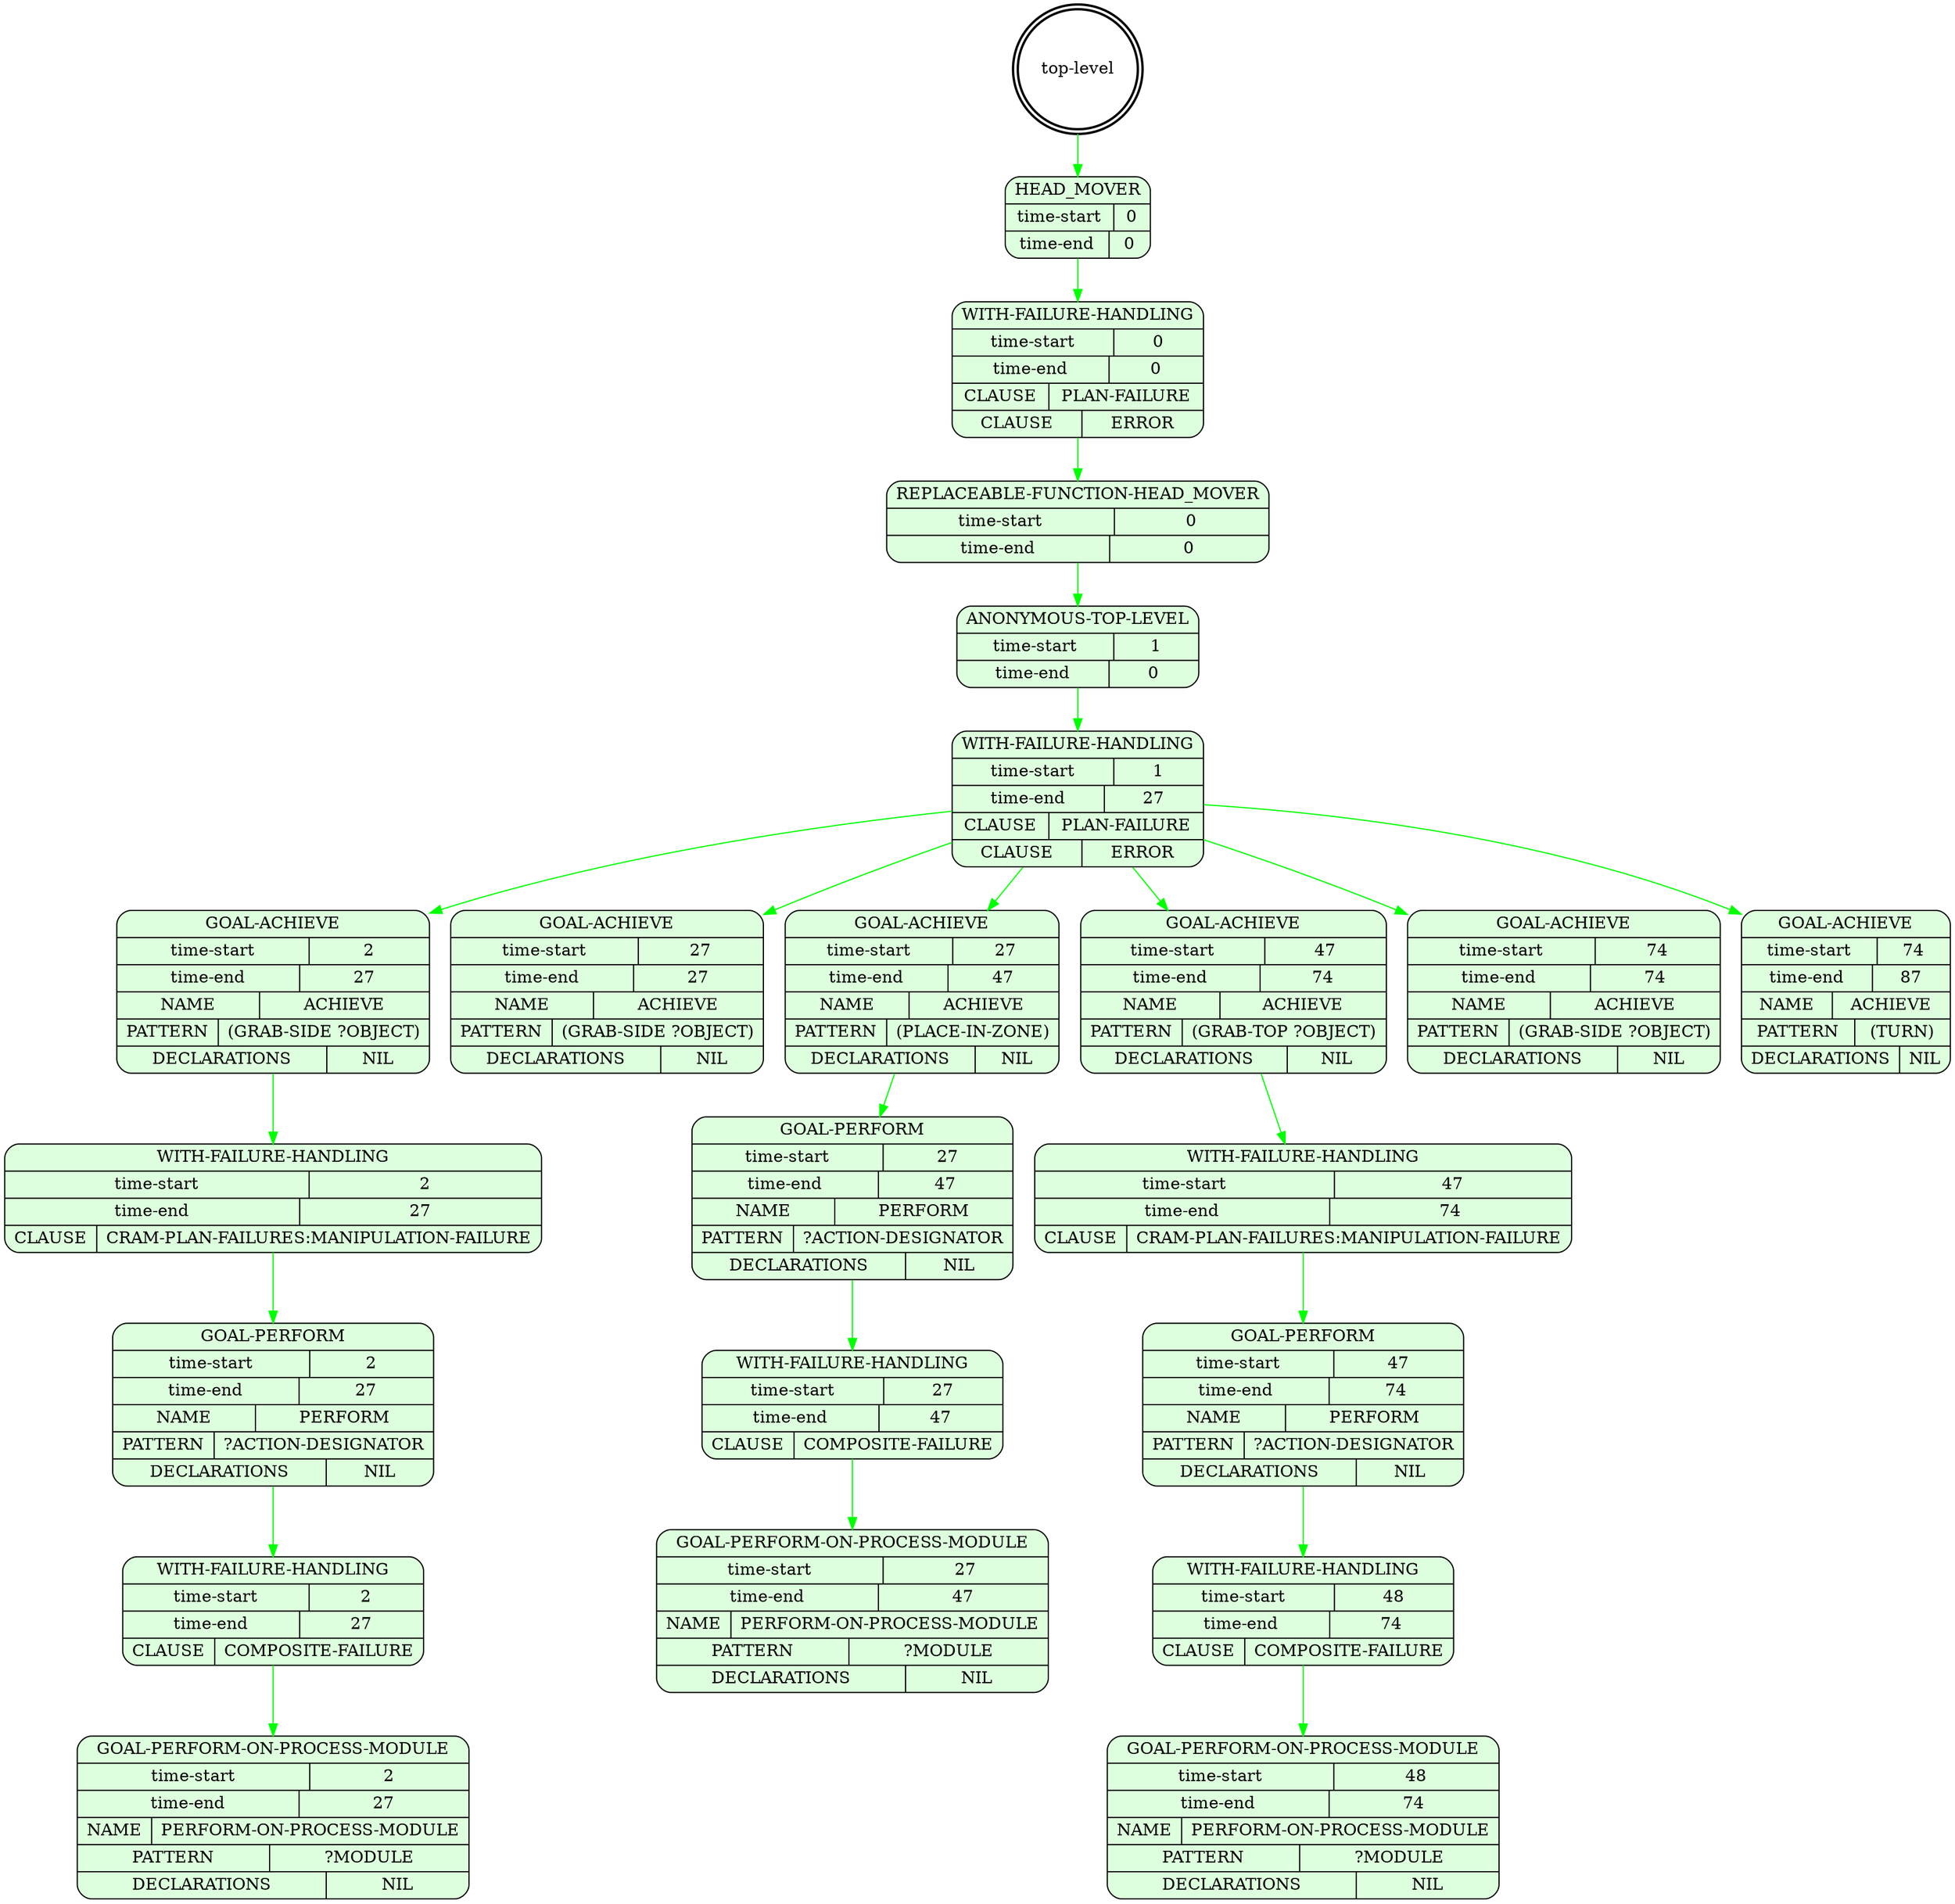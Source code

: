digraph plangraph_54DXKp0KiwfDdgvk {
  node_2I6vYxC87AkblWc7 [shape=doublecircle, style=bold, label="top-level"];

  node_IZAoZW1gLsINbVVU [shape=Mrecord, style=filled, fillcolor="#ddffdd", label="{HEAD_MOVER|{time-start | 0}|{time-end | 0}}"];
  edge [color="green", label=""];
  node_2I6vYxC87AkblWc7 -> node_IZAoZW1gLsINbVVU;

  node_khEDmBS46FzPVMUb [shape=Mrecord, style=filled, fillcolor="#ddffdd", label="{WITH-FAILURE-HANDLING|{time-start | 0}|{time-end | 0}|{CLAUSE | PLAN-FAILURE}|{CLAUSE | ERROR}}"];
  edge [color="green", label=""];
  node_IZAoZW1gLsINbVVU -> node_khEDmBS46FzPVMUb;

  node_jvgWBVxZeJgw5stJ [shape=Mrecord, style=filled, fillcolor="#ddffdd", label="{REPLACEABLE-FUNCTION-HEAD_MOVER|{time-start | 0}|{time-end | 0}}"];
  edge [color="green", label=""];
  node_khEDmBS46FzPVMUb -> node_jvgWBVxZeJgw5stJ;

  node_aBK9qM2Fycej0PhB [shape=Mrecord, style=filled, fillcolor="#ddffdd", label="{ANONYMOUS-TOP-LEVEL|{time-start | 1}|{time-end | 0}}"];
  edge [color="green", label=""];
  node_jvgWBVxZeJgw5stJ -> node_aBK9qM2Fycej0PhB;

  node_UkrwoJJ1NLGJIA97 [shape=Mrecord, style=filled, fillcolor="#ddffdd", label="{WITH-FAILURE-HANDLING|{time-start | 1}|{time-end | 27}|{CLAUSE | PLAN-FAILURE}|{CLAUSE | ERROR}}"];
  edge [color="green", label=""];
  node_aBK9qM2Fycej0PhB -> node_UkrwoJJ1NLGJIA97;

  node_CAPbQpAldbuXjlEs [shape=Mrecord, style=filled, fillcolor="#ddffdd", label="{GOAL-ACHIEVE|{time-start | 2}|{time-end | 27}|{NAME | ACHIEVE}|{PATTERN | (GRAB-SIDE ?OBJECT)}|{DECLARATIONS | NIL}}"];
  edge [color="green", label=""];
  node_UkrwoJJ1NLGJIA97 -> node_CAPbQpAldbuXjlEs;

  node_Xgk4ZFTub8SIIGrB [shape=Mrecord, style=filled, fillcolor="#ddffdd", label="{WITH-FAILURE-HANDLING|{time-start | 2}|{time-end | 27}|{CLAUSE | CRAM-PLAN-FAILURES:MANIPULATION-FAILURE}}"];
  edge [color="green", label=""];
  node_CAPbQpAldbuXjlEs -> node_Xgk4ZFTub8SIIGrB;

  node_I8JP5Lrvp9Cceokb [shape=Mrecord, style=filled, fillcolor="#ddffdd", label="{GOAL-PERFORM|{time-start | 2}|{time-end | 27}|{NAME | PERFORM}|{PATTERN | ?ACTION-DESIGNATOR}|{DECLARATIONS | NIL}}"];
  edge [color="green", label=""];
  node_Xgk4ZFTub8SIIGrB -> node_I8JP5Lrvp9Cceokb;

  node_MjiaLfh046bzrEsH [shape=Mrecord, style=filled, fillcolor="#ddffdd", label="{WITH-FAILURE-HANDLING|{time-start | 2}|{time-end | 27}|{CLAUSE | COMPOSITE-FAILURE}}"];
  edge [color="green", label=""];
  node_I8JP5Lrvp9Cceokb -> node_MjiaLfh046bzrEsH;

  node_PC9Px3foVRtV4Y9n [shape=Mrecord, style=filled, fillcolor="#ddffdd", label="{GOAL-PERFORM-ON-PROCESS-MODULE|{time-start | 2}|{time-end | 27}|{NAME | PERFORM-ON-PROCESS-MODULE}|{PATTERN | ?MODULE}|{DECLARATIONS | NIL}}"];
  edge [color="green", label=""];
  node_MjiaLfh046bzrEsH -> node_PC9Px3foVRtV4Y9n;

  node_SOk6aCmWjaUeC3rM [shape=Mrecord, style=filled, fillcolor="#ddffdd", label="{GOAL-ACHIEVE|{time-start | 27}|{time-end | 27}|{NAME | ACHIEVE}|{PATTERN | (GRAB-SIDE ?OBJECT)}|{DECLARATIONS | NIL}}"];
  edge [color="green", label=""];
  node_UkrwoJJ1NLGJIA97 -> node_SOk6aCmWjaUeC3rM;

  node_66KsIOOfgSaHBzou [shape=Mrecord, style=filled, fillcolor="#ddffdd", label="{GOAL-ACHIEVE|{time-start | 27}|{time-end | 47}|{NAME | ACHIEVE}|{PATTERN | (PLACE-IN-ZONE)}|{DECLARATIONS | NIL}}"];
  edge [color="green", label=""];
  node_UkrwoJJ1NLGJIA97 -> node_66KsIOOfgSaHBzou;

  node_uqAP1CQKKM2neC9r [shape=Mrecord, style=filled, fillcolor="#ddffdd", label="{GOAL-PERFORM|{time-start | 27}|{time-end | 47}|{NAME | PERFORM}|{PATTERN | ?ACTION-DESIGNATOR}|{DECLARATIONS | NIL}}"];
  edge [color="green", label=""];
  node_66KsIOOfgSaHBzou -> node_uqAP1CQKKM2neC9r;

  node_dTS1D2R9HXUYSuXq [shape=Mrecord, style=filled, fillcolor="#ddffdd", label="{WITH-FAILURE-HANDLING|{time-start | 27}|{time-end | 47}|{CLAUSE | COMPOSITE-FAILURE}}"];
  edge [color="green", label=""];
  node_uqAP1CQKKM2neC9r -> node_dTS1D2R9HXUYSuXq;

  node_ptTr2LotlorWFevN [shape=Mrecord, style=filled, fillcolor="#ddffdd", label="{GOAL-PERFORM-ON-PROCESS-MODULE|{time-start | 27}|{time-end | 47}|{NAME | PERFORM-ON-PROCESS-MODULE}|{PATTERN | ?MODULE}|{DECLARATIONS | NIL}}"];
  edge [color="green", label=""];
  node_dTS1D2R9HXUYSuXq -> node_ptTr2LotlorWFevN;

  node_A3wNpMsDsyLdVLj3 [shape=Mrecord, style=filled, fillcolor="#ddffdd", label="{GOAL-ACHIEVE|{time-start | 47}|{time-end | 74}|{NAME | ACHIEVE}|{PATTERN | (GRAB-TOP ?OBJECT)}|{DECLARATIONS | NIL}}"];
  edge [color="green", label=""];
  node_UkrwoJJ1NLGJIA97 -> node_A3wNpMsDsyLdVLj3;

  node_CGHaAAlrodCWKwah [shape=Mrecord, style=filled, fillcolor="#ddffdd", label="{WITH-FAILURE-HANDLING|{time-start | 47}|{time-end | 74}|{CLAUSE | CRAM-PLAN-FAILURES:MANIPULATION-FAILURE}}"];
  edge [color="green", label=""];
  node_A3wNpMsDsyLdVLj3 -> node_CGHaAAlrodCWKwah;

  node_UxQokz4yvsqSc80B [shape=Mrecord, style=filled, fillcolor="#ddffdd", label="{GOAL-PERFORM|{time-start | 47}|{time-end | 74}|{NAME | PERFORM}|{PATTERN | ?ACTION-DESIGNATOR}|{DECLARATIONS | NIL}}"];
  edge [color="green", label=""];
  node_CGHaAAlrodCWKwah -> node_UxQokz4yvsqSc80B;

  node_JritJJ8qXmfH6lN5 [shape=Mrecord, style=filled, fillcolor="#ddffdd", label="{WITH-FAILURE-HANDLING|{time-start | 48}|{time-end | 74}|{CLAUSE | COMPOSITE-FAILURE}}"];
  edge [color="green", label=""];
  node_UxQokz4yvsqSc80B -> node_JritJJ8qXmfH6lN5;

  node_7wydutBZJKLBQjJV [shape=Mrecord, style=filled, fillcolor="#ddffdd", label="{GOAL-PERFORM-ON-PROCESS-MODULE|{time-start | 48}|{time-end | 74}|{NAME | PERFORM-ON-PROCESS-MODULE}|{PATTERN | ?MODULE}|{DECLARATIONS | NIL}}"];
  edge [color="green", label=""];
  node_JritJJ8qXmfH6lN5 -> node_7wydutBZJKLBQjJV;

  node_jzGkK7IveQnmbElg [shape=Mrecord, style=filled, fillcolor="#ddffdd", label="{GOAL-ACHIEVE|{time-start | 74}|{time-end | 74}|{NAME | ACHIEVE}|{PATTERN | (GRAB-SIDE ?OBJECT)}|{DECLARATIONS | NIL}}"];
  edge [color="green", label=""];
  node_UkrwoJJ1NLGJIA97 -> node_jzGkK7IveQnmbElg;

  node_FTyWHJpgDObfg8Bu [shape=Mrecord, style=filled, fillcolor="#ddffdd", label="{GOAL-ACHIEVE|{time-start | 74}|{time-end | 87}|{NAME | ACHIEVE}|{PATTERN | (TURN)}|{DECLARATIONS | NIL}}"];
  edge [color="green", label=""];
  node_UkrwoJJ1NLGJIA97 -> node_FTyWHJpgDObfg8Bu;
}
